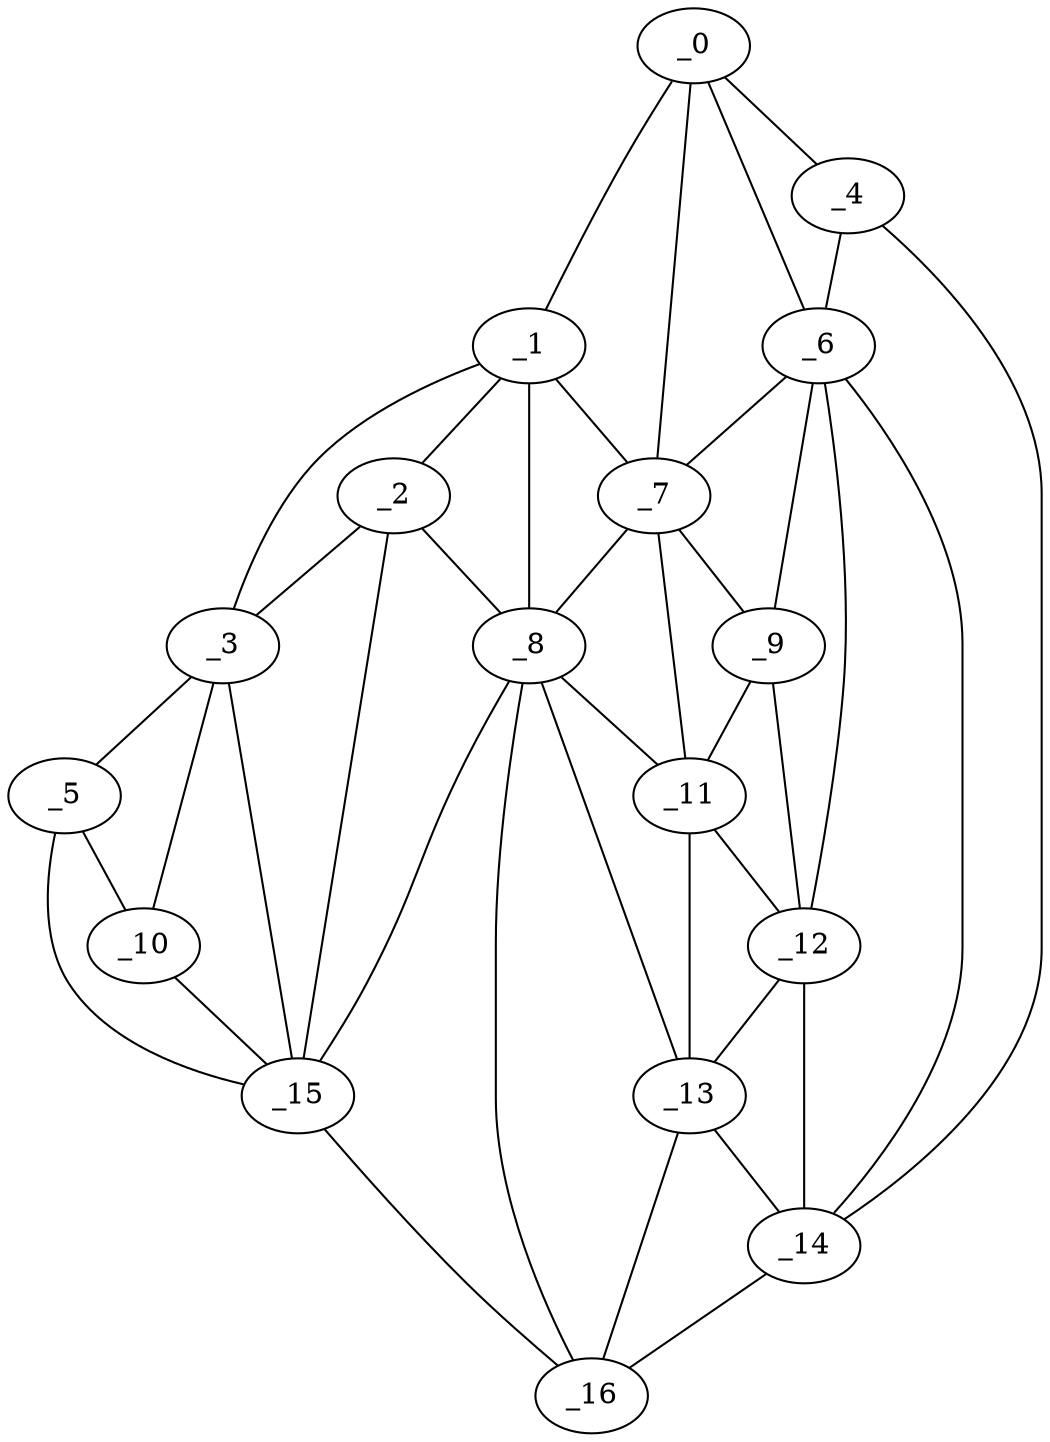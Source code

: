 graph "obj33__115.gxl" {
	_0	 [x=50,
		y=125];
	_1	 [x=52,
		y=56];
	_0 -- _1	 [valence=1];
	_4	 [x=57,
		y=125];
	_0 -- _4	 [valence=1];
	_6	 [x=66,
		y=111];
	_0 -- _6	 [valence=2];
	_7	 [x=67,
		y=102];
	_0 -- _7	 [valence=1];
	_2	 [x=53,
		y=51];
	_1 -- _2	 [valence=2];
	_3	 [x=55,
		y=35];
	_1 -- _3	 [valence=1];
	_1 -- _7	 [valence=1];
	_8	 [x=71,
		y=68];
	_1 -- _8	 [valence=1];
	_2 -- _3	 [valence=1];
	_2 -- _8	 [valence=2];
	_15	 [x=80,
		y=46];
	_2 -- _15	 [valence=1];
	_5	 [x=66,
		y=2];
	_3 -- _5	 [valence=1];
	_10	 [x=76,
		y=34];
	_3 -- _10	 [valence=2];
	_3 -- _15	 [valence=2];
	_4 -- _6	 [valence=2];
	_14	 [x=79,
		y=117];
	_4 -- _14	 [valence=1];
	_5 -- _10	 [valence=1];
	_5 -- _15	 [valence=1];
	_6 -- _7	 [valence=2];
	_9	 [x=74,
		y=102];
	_6 -- _9	 [valence=2];
	_12	 [x=78,
		y=109];
	_6 -- _12	 [valence=2];
	_6 -- _14	 [valence=2];
	_7 -- _8	 [valence=2];
	_7 -- _9	 [valence=2];
	_11	 [x=77,
		y=91];
	_7 -- _11	 [valence=2];
	_8 -- _11	 [valence=1];
	_13	 [x=79,
		y=84];
	_8 -- _13	 [valence=2];
	_8 -- _15	 [valence=1];
	_16	 [x=80,
		y=64];
	_8 -- _16	 [valence=2];
	_9 -- _11	 [valence=2];
	_9 -- _12	 [valence=2];
	_10 -- _15	 [valence=2];
	_11 -- _12	 [valence=2];
	_11 -- _13	 [valence=2];
	_12 -- _13	 [valence=2];
	_12 -- _14	 [valence=1];
	_13 -- _14	 [valence=2];
	_13 -- _16	 [valence=1];
	_14 -- _16	 [valence=1];
	_15 -- _16	 [valence=1];
}

